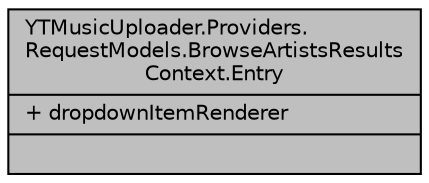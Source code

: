digraph "YTMusicUploader.Providers.RequestModels.BrowseArtistsResultsContext.Entry"
{
 // LATEX_PDF_SIZE
  edge [fontname="Helvetica",fontsize="10",labelfontname="Helvetica",labelfontsize="10"];
  node [fontname="Helvetica",fontsize="10",shape=record];
  Node1 [label="{YTMusicUploader.Providers.\lRequestModels.BrowseArtistsResults\lContext.Entry\n|+ dropdownItemRenderer\l|}",height=0.2,width=0.4,color="black", fillcolor="grey75", style="filled", fontcolor="black",tooltip=" "];
}
